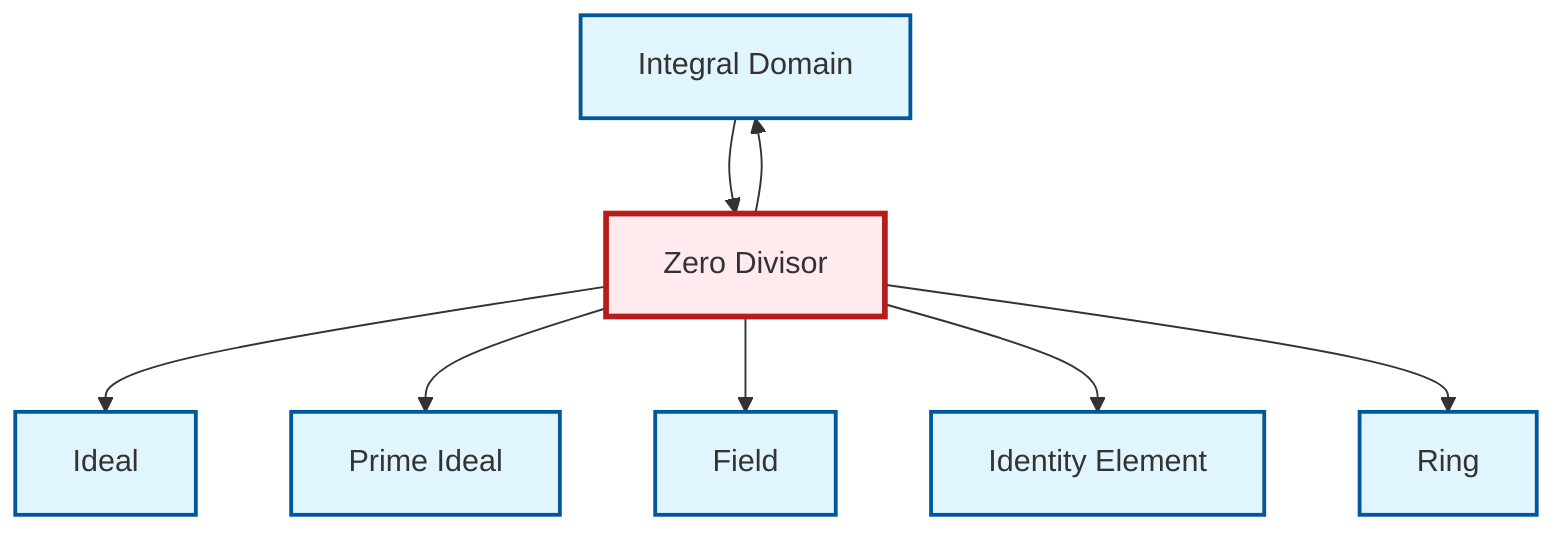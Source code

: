 graph TD
    classDef definition fill:#e1f5fe,stroke:#01579b,stroke-width:2px
    classDef theorem fill:#f3e5f5,stroke:#4a148c,stroke-width:2px
    classDef axiom fill:#fff3e0,stroke:#e65100,stroke-width:2px
    classDef example fill:#e8f5e9,stroke:#1b5e20,stroke-width:2px
    classDef current fill:#ffebee,stroke:#b71c1c,stroke-width:3px
    def-ideal["Ideal"]:::definition
    def-ring["Ring"]:::definition
    def-prime-ideal["Prime Ideal"]:::definition
    def-integral-domain["Integral Domain"]:::definition
    def-identity-element["Identity Element"]:::definition
    def-zero-divisor["Zero Divisor"]:::definition
    def-field["Field"]:::definition
    def-zero-divisor --> def-integral-domain
    def-zero-divisor --> def-ideal
    def-zero-divisor --> def-prime-ideal
    def-zero-divisor --> def-field
    def-integral-domain --> def-zero-divisor
    def-zero-divisor --> def-identity-element
    def-zero-divisor --> def-ring
    class def-zero-divisor current